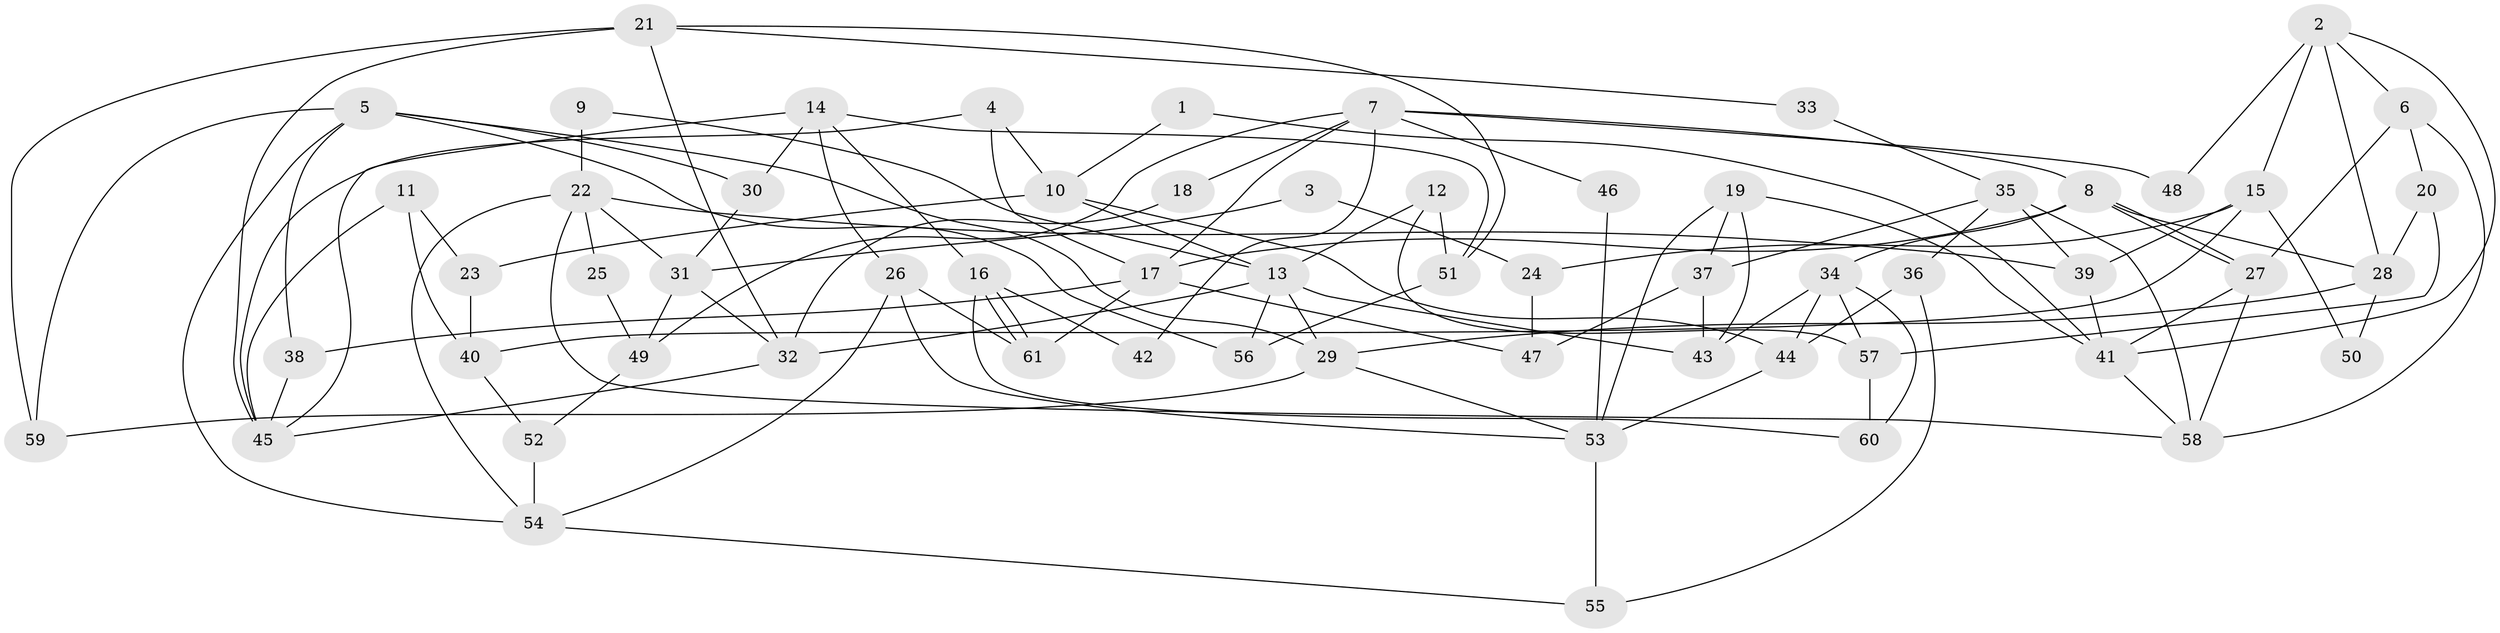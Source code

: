 // coarse degree distribution, {6: 0.10810810810810811, 8: 0.05405405405405406, 3: 0.16216216216216217, 7: 0.16216216216216217, 4: 0.08108108108108109, 9: 0.02702702702702703, 2: 0.13513513513513514, 10: 0.02702702702702703, 5: 0.24324324324324326}
// Generated by graph-tools (version 1.1) at 2025/24/03/03/25 07:24:04]
// undirected, 61 vertices, 122 edges
graph export_dot {
graph [start="1"]
  node [color=gray90,style=filled];
  1;
  2;
  3;
  4;
  5;
  6;
  7;
  8;
  9;
  10;
  11;
  12;
  13;
  14;
  15;
  16;
  17;
  18;
  19;
  20;
  21;
  22;
  23;
  24;
  25;
  26;
  27;
  28;
  29;
  30;
  31;
  32;
  33;
  34;
  35;
  36;
  37;
  38;
  39;
  40;
  41;
  42;
  43;
  44;
  45;
  46;
  47;
  48;
  49;
  50;
  51;
  52;
  53;
  54;
  55;
  56;
  57;
  58;
  59;
  60;
  61;
  1 -- 41;
  1 -- 10;
  2 -- 41;
  2 -- 28;
  2 -- 6;
  2 -- 15;
  2 -- 48;
  3 -- 24;
  3 -- 31;
  4 -- 10;
  4 -- 17;
  4 -- 45;
  5 -- 29;
  5 -- 56;
  5 -- 30;
  5 -- 38;
  5 -- 54;
  5 -- 59;
  6 -- 27;
  6 -- 20;
  6 -- 58;
  7 -- 17;
  7 -- 8;
  7 -- 18;
  7 -- 42;
  7 -- 46;
  7 -- 48;
  7 -- 49;
  8 -- 34;
  8 -- 27;
  8 -- 27;
  8 -- 17;
  8 -- 28;
  9 -- 22;
  9 -- 13;
  10 -- 13;
  10 -- 44;
  10 -- 23;
  11 -- 45;
  11 -- 23;
  11 -- 40;
  12 -- 51;
  12 -- 57;
  12 -- 13;
  13 -- 32;
  13 -- 29;
  13 -- 43;
  13 -- 56;
  14 -- 30;
  14 -- 45;
  14 -- 16;
  14 -- 26;
  14 -- 51;
  15 -- 39;
  15 -- 24;
  15 -- 40;
  15 -- 50;
  16 -- 61;
  16 -- 61;
  16 -- 42;
  16 -- 60;
  17 -- 61;
  17 -- 38;
  17 -- 47;
  18 -- 32;
  19 -- 53;
  19 -- 43;
  19 -- 37;
  19 -- 41;
  20 -- 28;
  20 -- 57;
  21 -- 59;
  21 -- 45;
  21 -- 32;
  21 -- 33;
  21 -- 51;
  22 -- 58;
  22 -- 54;
  22 -- 25;
  22 -- 31;
  22 -- 39;
  23 -- 40;
  24 -- 47;
  25 -- 49;
  26 -- 54;
  26 -- 53;
  26 -- 61;
  27 -- 41;
  27 -- 58;
  28 -- 29;
  28 -- 50;
  29 -- 53;
  29 -- 59;
  30 -- 31;
  31 -- 32;
  31 -- 49;
  32 -- 45;
  33 -- 35;
  34 -- 57;
  34 -- 43;
  34 -- 44;
  34 -- 60;
  35 -- 39;
  35 -- 58;
  35 -- 36;
  35 -- 37;
  36 -- 55;
  36 -- 44;
  37 -- 43;
  37 -- 47;
  38 -- 45;
  39 -- 41;
  40 -- 52;
  41 -- 58;
  44 -- 53;
  46 -- 53;
  49 -- 52;
  51 -- 56;
  52 -- 54;
  53 -- 55;
  54 -- 55;
  57 -- 60;
}
